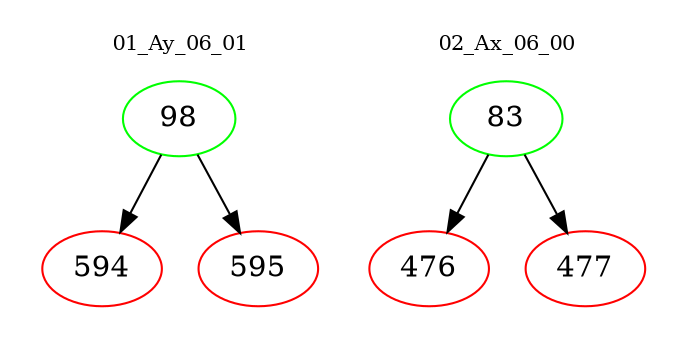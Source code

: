 digraph{
subgraph cluster_0 {
color = white
label = "01_Ay_06_01";
fontsize=10;
T0_98 [label="98", color="green"]
T0_98 -> T0_594 [color="black"]
T0_594 [label="594", color="red"]
T0_98 -> T0_595 [color="black"]
T0_595 [label="595", color="red"]
}
subgraph cluster_1 {
color = white
label = "02_Ax_06_00";
fontsize=10;
T1_83 [label="83", color="green"]
T1_83 -> T1_476 [color="black"]
T1_476 [label="476", color="red"]
T1_83 -> T1_477 [color="black"]
T1_477 [label="477", color="red"]
}
}
